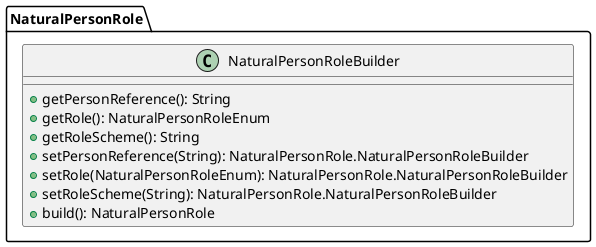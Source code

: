 @startuml

    class NaturalPersonRole.NaturalPersonRoleBuilder [[NaturalPersonRole.NaturalPersonRoleBuilder.html]] {
        +getPersonReference(): String
        +getRole(): NaturalPersonRoleEnum
        +getRoleScheme(): String
        +setPersonReference(String): NaturalPersonRole.NaturalPersonRoleBuilder
        +setRole(NaturalPersonRoleEnum): NaturalPersonRole.NaturalPersonRoleBuilder
        +setRoleScheme(String): NaturalPersonRole.NaturalPersonRoleBuilder
        +build(): NaturalPersonRole
    }

@enduml
